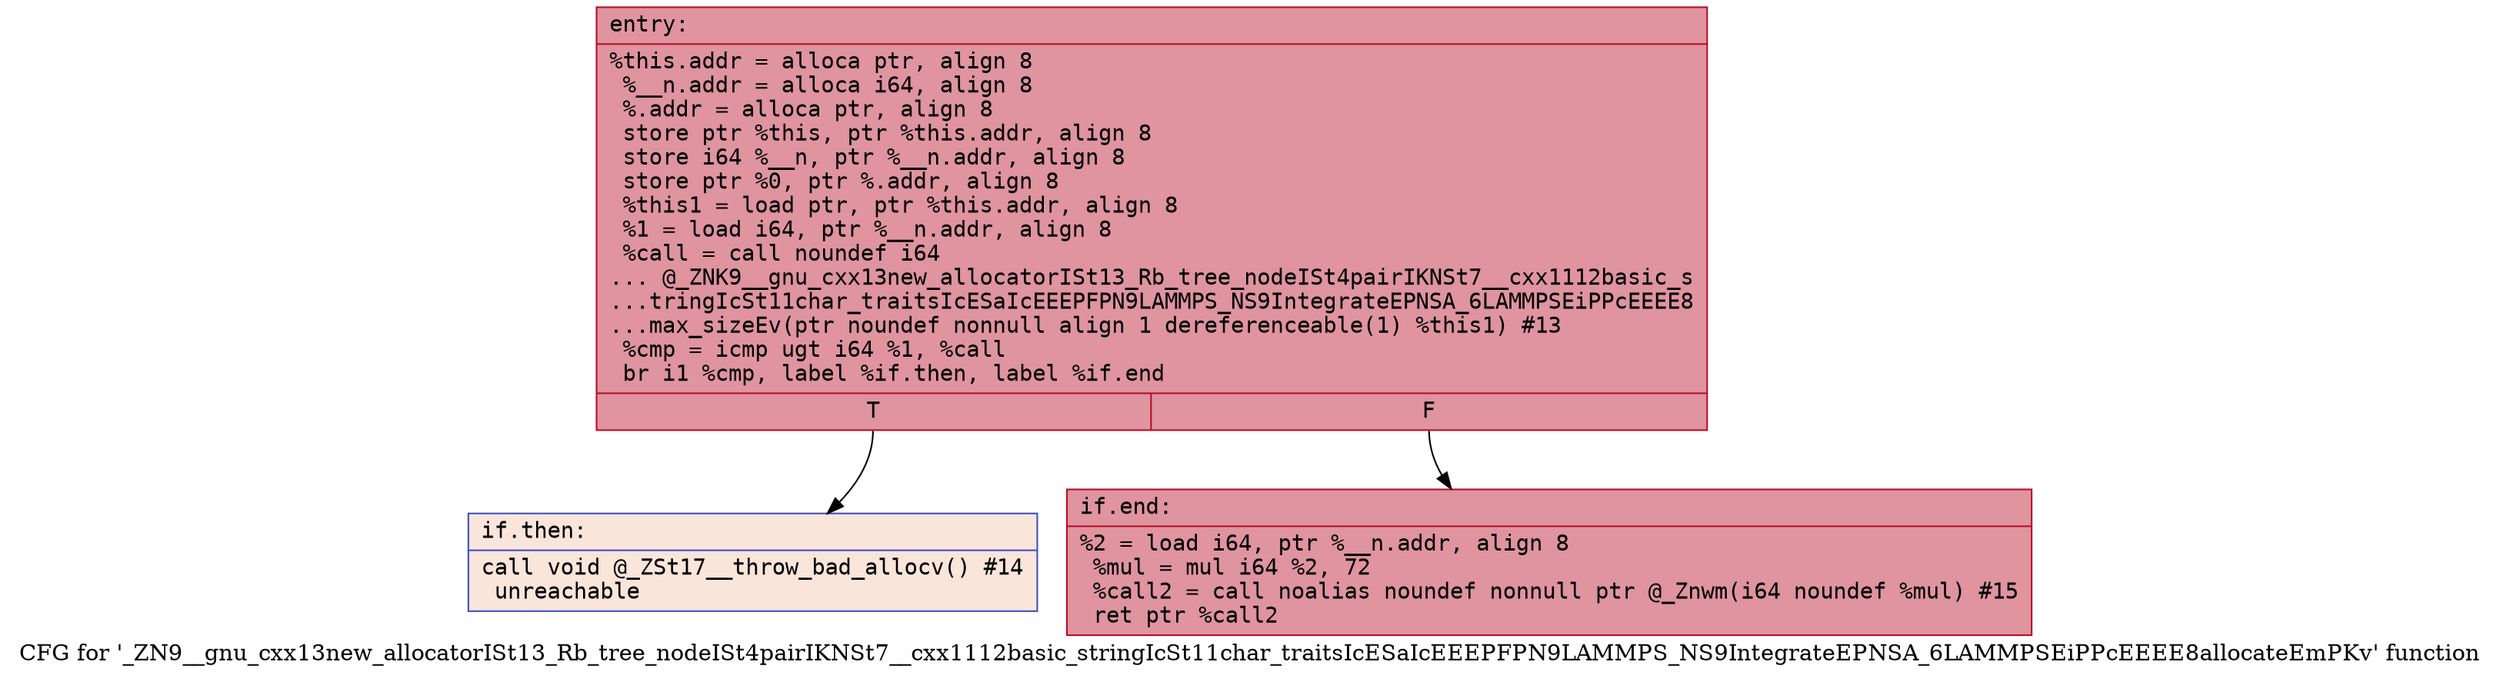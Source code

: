 digraph "CFG for '_ZN9__gnu_cxx13new_allocatorISt13_Rb_tree_nodeISt4pairIKNSt7__cxx1112basic_stringIcSt11char_traitsIcESaIcEEEPFPN9LAMMPS_NS9IntegrateEPNSA_6LAMMPSEiPPcEEEE8allocateEmPKv' function" {
	label="CFG for '_ZN9__gnu_cxx13new_allocatorISt13_Rb_tree_nodeISt4pairIKNSt7__cxx1112basic_stringIcSt11char_traitsIcESaIcEEEPFPN9LAMMPS_NS9IntegrateEPNSA_6LAMMPSEiPPcEEEE8allocateEmPKv' function";

	Node0x55ee271eb270 [shape=record,color="#b70d28ff", style=filled, fillcolor="#b70d2870" fontname="Courier",label="{entry:\l|  %this.addr = alloca ptr, align 8\l  %__n.addr = alloca i64, align 8\l  %.addr = alloca ptr, align 8\l  store ptr %this, ptr %this.addr, align 8\l  store i64 %__n, ptr %__n.addr, align 8\l  store ptr %0, ptr %.addr, align 8\l  %this1 = load ptr, ptr %this.addr, align 8\l  %1 = load i64, ptr %__n.addr, align 8\l  %call = call noundef i64\l... @_ZNK9__gnu_cxx13new_allocatorISt13_Rb_tree_nodeISt4pairIKNSt7__cxx1112basic_s\l...tringIcSt11char_traitsIcESaIcEEEPFPN9LAMMPS_NS9IntegrateEPNSA_6LAMMPSEiPPcEEEE8\l...max_sizeEv(ptr noundef nonnull align 1 dereferenceable(1) %this1) #13\l  %cmp = icmp ugt i64 %1, %call\l  br i1 %cmp, label %if.then, label %if.end\l|{<s0>T|<s1>F}}"];
	Node0x55ee271eb270:s0 -> Node0x55ee271ebad0[tooltip="entry -> if.then\nProbability 0.00%" ];
	Node0x55ee271eb270:s1 -> Node0x55ee271ebb40[tooltip="entry -> if.end\nProbability 100.00%" ];
	Node0x55ee271ebad0 [shape=record,color="#3d50c3ff", style=filled, fillcolor="#f4c5ad70" fontname="Courier",label="{if.then:\l|  call void @_ZSt17__throw_bad_allocv() #14\l  unreachable\l}"];
	Node0x55ee271ebb40 [shape=record,color="#b70d28ff", style=filled, fillcolor="#b70d2870" fontname="Courier",label="{if.end:\l|  %2 = load i64, ptr %__n.addr, align 8\l  %mul = mul i64 %2, 72\l  %call2 = call noalias noundef nonnull ptr @_Znwm(i64 noundef %mul) #15\l  ret ptr %call2\l}"];
}
